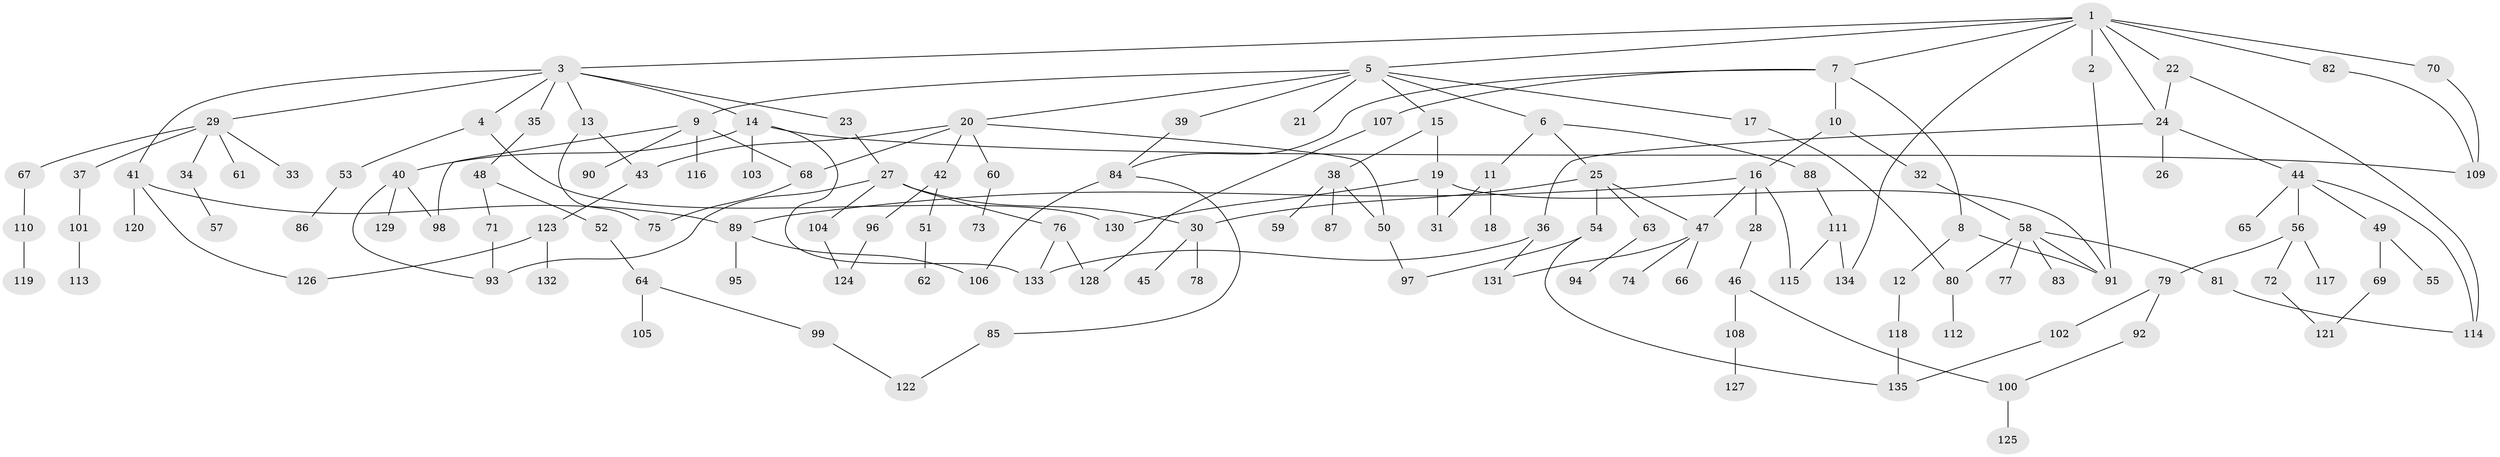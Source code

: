 // Generated by graph-tools (version 1.1) at 2025/13/03/09/25 04:13:35]
// undirected, 135 vertices, 171 edges
graph export_dot {
graph [start="1"]
  node [color=gray90,style=filled];
  1;
  2;
  3;
  4;
  5;
  6;
  7;
  8;
  9;
  10;
  11;
  12;
  13;
  14;
  15;
  16;
  17;
  18;
  19;
  20;
  21;
  22;
  23;
  24;
  25;
  26;
  27;
  28;
  29;
  30;
  31;
  32;
  33;
  34;
  35;
  36;
  37;
  38;
  39;
  40;
  41;
  42;
  43;
  44;
  45;
  46;
  47;
  48;
  49;
  50;
  51;
  52;
  53;
  54;
  55;
  56;
  57;
  58;
  59;
  60;
  61;
  62;
  63;
  64;
  65;
  66;
  67;
  68;
  69;
  70;
  71;
  72;
  73;
  74;
  75;
  76;
  77;
  78;
  79;
  80;
  81;
  82;
  83;
  84;
  85;
  86;
  87;
  88;
  89;
  90;
  91;
  92;
  93;
  94;
  95;
  96;
  97;
  98;
  99;
  100;
  101;
  102;
  103;
  104;
  105;
  106;
  107;
  108;
  109;
  110;
  111;
  112;
  113;
  114;
  115;
  116;
  117;
  118;
  119;
  120;
  121;
  122;
  123;
  124;
  125;
  126;
  127;
  128;
  129;
  130;
  131;
  132;
  133;
  134;
  135;
  1 -- 2;
  1 -- 3;
  1 -- 5;
  1 -- 7;
  1 -- 22;
  1 -- 24;
  1 -- 70;
  1 -- 82;
  1 -- 134;
  2 -- 91;
  3 -- 4;
  3 -- 13;
  3 -- 14;
  3 -- 23;
  3 -- 29;
  3 -- 35;
  3 -- 41;
  4 -- 53;
  4 -- 130;
  5 -- 6;
  5 -- 9;
  5 -- 15;
  5 -- 17;
  5 -- 20;
  5 -- 21;
  5 -- 39;
  6 -- 11;
  6 -- 25;
  6 -- 88;
  7 -- 8;
  7 -- 10;
  7 -- 107;
  7 -- 84;
  8 -- 12;
  8 -- 91;
  9 -- 90;
  9 -- 98;
  9 -- 116;
  9 -- 68;
  10 -- 16;
  10 -- 32;
  11 -- 18;
  11 -- 31;
  12 -- 118;
  13 -- 75;
  13 -- 43;
  14 -- 40;
  14 -- 103;
  14 -- 109;
  14 -- 133;
  15 -- 19;
  15 -- 38;
  16 -- 28;
  16 -- 47;
  16 -- 89;
  16 -- 115;
  17 -- 80;
  19 -- 130;
  19 -- 31;
  19 -- 91;
  20 -- 42;
  20 -- 43;
  20 -- 60;
  20 -- 68;
  20 -- 50;
  22 -- 114;
  22 -- 24;
  23 -- 27;
  24 -- 26;
  24 -- 36;
  24 -- 44;
  25 -- 54;
  25 -- 63;
  25 -- 47;
  25 -- 30;
  27 -- 30;
  27 -- 76;
  27 -- 104;
  27 -- 93;
  28 -- 46;
  29 -- 33;
  29 -- 34;
  29 -- 37;
  29 -- 61;
  29 -- 67;
  30 -- 45;
  30 -- 78;
  32 -- 58;
  34 -- 57;
  35 -- 48;
  36 -- 131;
  36 -- 133;
  37 -- 101;
  38 -- 50;
  38 -- 59;
  38 -- 87;
  39 -- 84;
  40 -- 93;
  40 -- 129;
  40 -- 98;
  41 -- 120;
  41 -- 126;
  41 -- 89;
  42 -- 51;
  42 -- 96;
  43 -- 123;
  44 -- 49;
  44 -- 56;
  44 -- 65;
  44 -- 114;
  46 -- 108;
  46 -- 100;
  47 -- 66;
  47 -- 74;
  47 -- 131;
  48 -- 52;
  48 -- 71;
  49 -- 55;
  49 -- 69;
  50 -- 97;
  51 -- 62;
  52 -- 64;
  53 -- 86;
  54 -- 97;
  54 -- 135;
  56 -- 72;
  56 -- 79;
  56 -- 117;
  58 -- 77;
  58 -- 81;
  58 -- 83;
  58 -- 80;
  58 -- 91;
  60 -- 73;
  63 -- 94;
  64 -- 99;
  64 -- 105;
  67 -- 110;
  68 -- 75;
  69 -- 121;
  70 -- 109;
  71 -- 93;
  72 -- 121;
  76 -- 128;
  76 -- 133;
  79 -- 92;
  79 -- 102;
  80 -- 112;
  81 -- 114;
  82 -- 109;
  84 -- 85;
  84 -- 106;
  85 -- 122;
  88 -- 111;
  89 -- 95;
  89 -- 106;
  92 -- 100;
  96 -- 124;
  99 -- 122;
  100 -- 125;
  101 -- 113;
  102 -- 135;
  104 -- 124;
  107 -- 128;
  108 -- 127;
  110 -- 119;
  111 -- 134;
  111 -- 115;
  118 -- 135;
  123 -- 126;
  123 -- 132;
}
